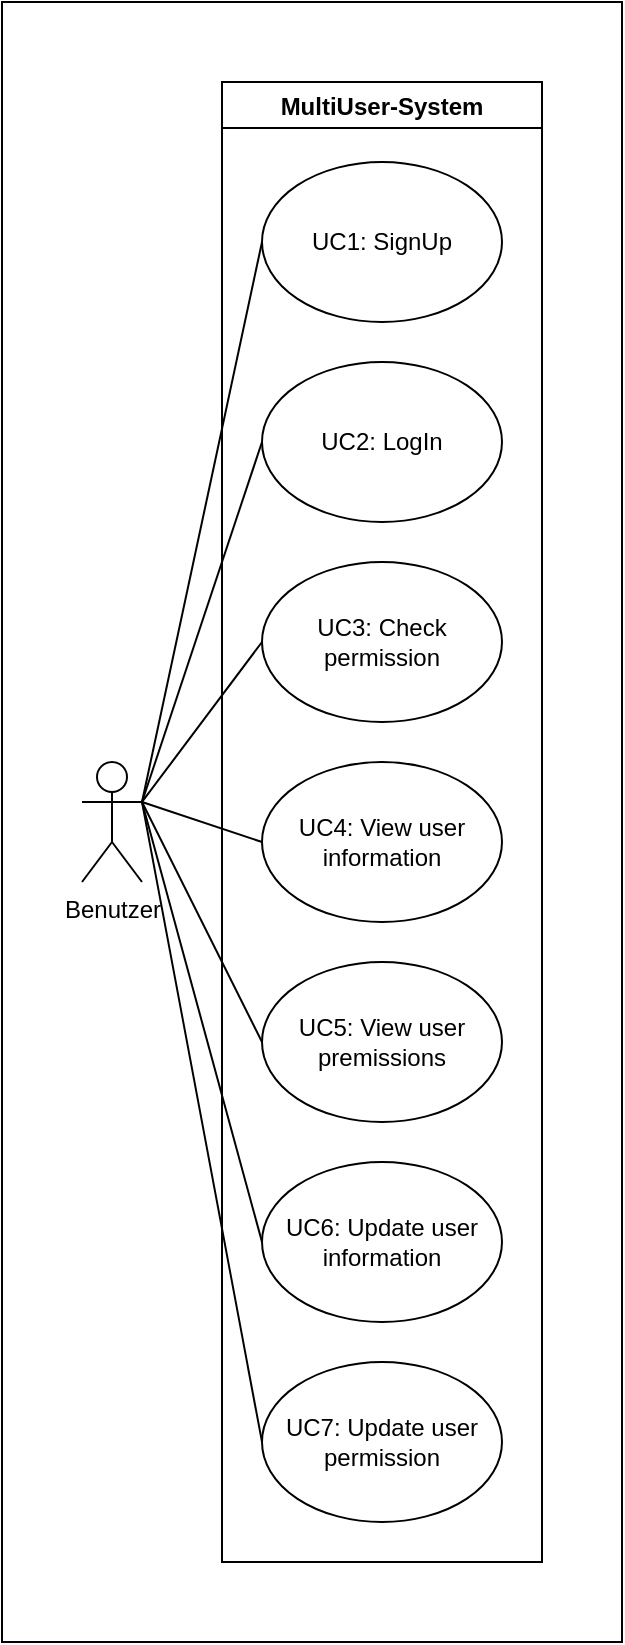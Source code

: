<mxfile version="15.9.1" type="device"><diagram id="UQP-WOzcmFl3OgZR17rY" name="Page-1"><mxGraphModel dx="1896" dy="940" grid="1" gridSize="10" guides="1" tooltips="1" connect="1" arrows="1" fold="1" page="1" pageScale="1" pageWidth="850" pageHeight="1100" math="0" shadow="0"><root><mxCell id="0"/><mxCell id="1" parent="0"/><mxCell id="89MfZGuasGo_fTfmqrut-1" value="" style="whiteSpace=wrap;html=1;fillColor=none;" vertex="1" parent="1"><mxGeometry width="310" height="820" as="geometry"/></mxCell><mxCell id="89MfZGuasGo_fTfmqrut-2" value="Benutzer" style="shape=umlActor;verticalLabelPosition=bottom;verticalAlign=top;html=1;outlineConnect=0;fillColor=none;" vertex="1" parent="1"><mxGeometry x="40" y="380" width="30" height="60" as="geometry"/></mxCell><mxCell id="89MfZGuasGo_fTfmqrut-3" value="MultiUser-System" style="swimlane;fillColor=none;" vertex="1" parent="1"><mxGeometry x="110" y="40" width="160" height="740" as="geometry"/></mxCell><mxCell id="89MfZGuasGo_fTfmqrut-4" value="UC1: SignUp" style="ellipse;whiteSpace=wrap;html=1;fillColor=none;" vertex="1" parent="89MfZGuasGo_fTfmqrut-3"><mxGeometry x="20" y="40" width="120" height="80" as="geometry"/></mxCell><mxCell id="89MfZGuasGo_fTfmqrut-5" value="UC2: LogIn" style="ellipse;whiteSpace=wrap;html=1;fillColor=none;" vertex="1" parent="89MfZGuasGo_fTfmqrut-3"><mxGeometry x="20" y="140" width="120" height="80" as="geometry"/></mxCell><mxCell id="89MfZGuasGo_fTfmqrut-6" value="UC3: Check permission" style="ellipse;whiteSpace=wrap;html=1;fillColor=none;" vertex="1" parent="89MfZGuasGo_fTfmqrut-3"><mxGeometry x="20" y="240" width="120" height="80" as="geometry"/></mxCell><mxCell id="89MfZGuasGo_fTfmqrut-7" value="UC4: View user information" style="ellipse;whiteSpace=wrap;html=1;fillColor=none;" vertex="1" parent="89MfZGuasGo_fTfmqrut-3"><mxGeometry x="20" y="340" width="120" height="80" as="geometry"/></mxCell><mxCell id="89MfZGuasGo_fTfmqrut-8" value="UC5: View user premissions" style="ellipse;whiteSpace=wrap;html=1;fillColor=none;" vertex="1" parent="89MfZGuasGo_fTfmqrut-3"><mxGeometry x="20" y="440" width="120" height="80" as="geometry"/></mxCell><mxCell id="89MfZGuasGo_fTfmqrut-9" value="UC6: Update user information" style="ellipse;whiteSpace=wrap;html=1;fillColor=none;" vertex="1" parent="89MfZGuasGo_fTfmqrut-3"><mxGeometry x="20" y="540" width="120" height="80" as="geometry"/></mxCell><mxCell id="89MfZGuasGo_fTfmqrut-10" value="UC7: Update user permission" style="ellipse;whiteSpace=wrap;html=1;fillColor=none;" vertex="1" parent="89MfZGuasGo_fTfmqrut-3"><mxGeometry x="20" y="640" width="120" height="80" as="geometry"/></mxCell><mxCell id="89MfZGuasGo_fTfmqrut-11" value="" style="endArrow=none;html=1;rounded=0;entryX=0;entryY=0.5;entryDx=0;entryDy=0;" edge="1" parent="1" target="89MfZGuasGo_fTfmqrut-10"><mxGeometry width="50" height="50" relative="1" as="geometry"><mxPoint x="70" y="400" as="sourcePoint"/><mxPoint x="80" y="550" as="targetPoint"/></mxGeometry></mxCell><mxCell id="89MfZGuasGo_fTfmqrut-12" value="" style="endArrow=none;html=1;rounded=0;entryX=0;entryY=0.5;entryDx=0;entryDy=0;" edge="1" parent="1" target="89MfZGuasGo_fTfmqrut-9"><mxGeometry width="50" height="50" relative="1" as="geometry"><mxPoint x="70" y="400" as="sourcePoint"/><mxPoint x="70" y="520" as="targetPoint"/></mxGeometry></mxCell><mxCell id="89MfZGuasGo_fTfmqrut-13" value="" style="endArrow=none;html=1;rounded=0;entryX=0;entryY=0.5;entryDx=0;entryDy=0;" edge="1" parent="1" target="89MfZGuasGo_fTfmqrut-8"><mxGeometry width="50" height="50" relative="1" as="geometry"><mxPoint x="70" y="400" as="sourcePoint"/><mxPoint x="70" y="480" as="targetPoint"/></mxGeometry></mxCell><mxCell id="89MfZGuasGo_fTfmqrut-14" value="" style="endArrow=none;html=1;rounded=0;entryX=0;entryY=0.5;entryDx=0;entryDy=0;exitX=1;exitY=0.333;exitDx=0;exitDy=0;exitPerimeter=0;" edge="1" parent="1" source="89MfZGuasGo_fTfmqrut-2" target="89MfZGuasGo_fTfmqrut-7"><mxGeometry width="50" height="50" relative="1" as="geometry"><mxPoint x="20" y="330" as="sourcePoint"/><mxPoint x="70" y="280" as="targetPoint"/></mxGeometry></mxCell><mxCell id="89MfZGuasGo_fTfmqrut-15" value="" style="endArrow=none;html=1;rounded=0;entryX=0;entryY=0.5;entryDx=0;entryDy=0;exitX=1;exitY=0.333;exitDx=0;exitDy=0;exitPerimeter=0;" edge="1" parent="1" source="89MfZGuasGo_fTfmqrut-2" target="89MfZGuasGo_fTfmqrut-6"><mxGeometry width="50" height="50" relative="1" as="geometry"><mxPoint x="20" y="270" as="sourcePoint"/><mxPoint x="70" y="220" as="targetPoint"/></mxGeometry></mxCell><mxCell id="89MfZGuasGo_fTfmqrut-16" value="" style="endArrow=none;html=1;rounded=0;entryX=0;entryY=0.5;entryDx=0;entryDy=0;" edge="1" parent="1" target="89MfZGuasGo_fTfmqrut-5"><mxGeometry width="50" height="50" relative="1" as="geometry"><mxPoint x="70" y="400" as="sourcePoint"/><mxPoint x="70" y="140" as="targetPoint"/></mxGeometry></mxCell><mxCell id="89MfZGuasGo_fTfmqrut-17" value="" style="endArrow=none;html=1;rounded=0;entryX=0;entryY=0.5;entryDx=0;entryDy=0;" edge="1" parent="1" target="89MfZGuasGo_fTfmqrut-4"><mxGeometry width="50" height="50" relative="1" as="geometry"><mxPoint x="70" y="400" as="sourcePoint"/><mxPoint x="70" y="90" as="targetPoint"/></mxGeometry></mxCell></root></mxGraphModel></diagram></mxfile>